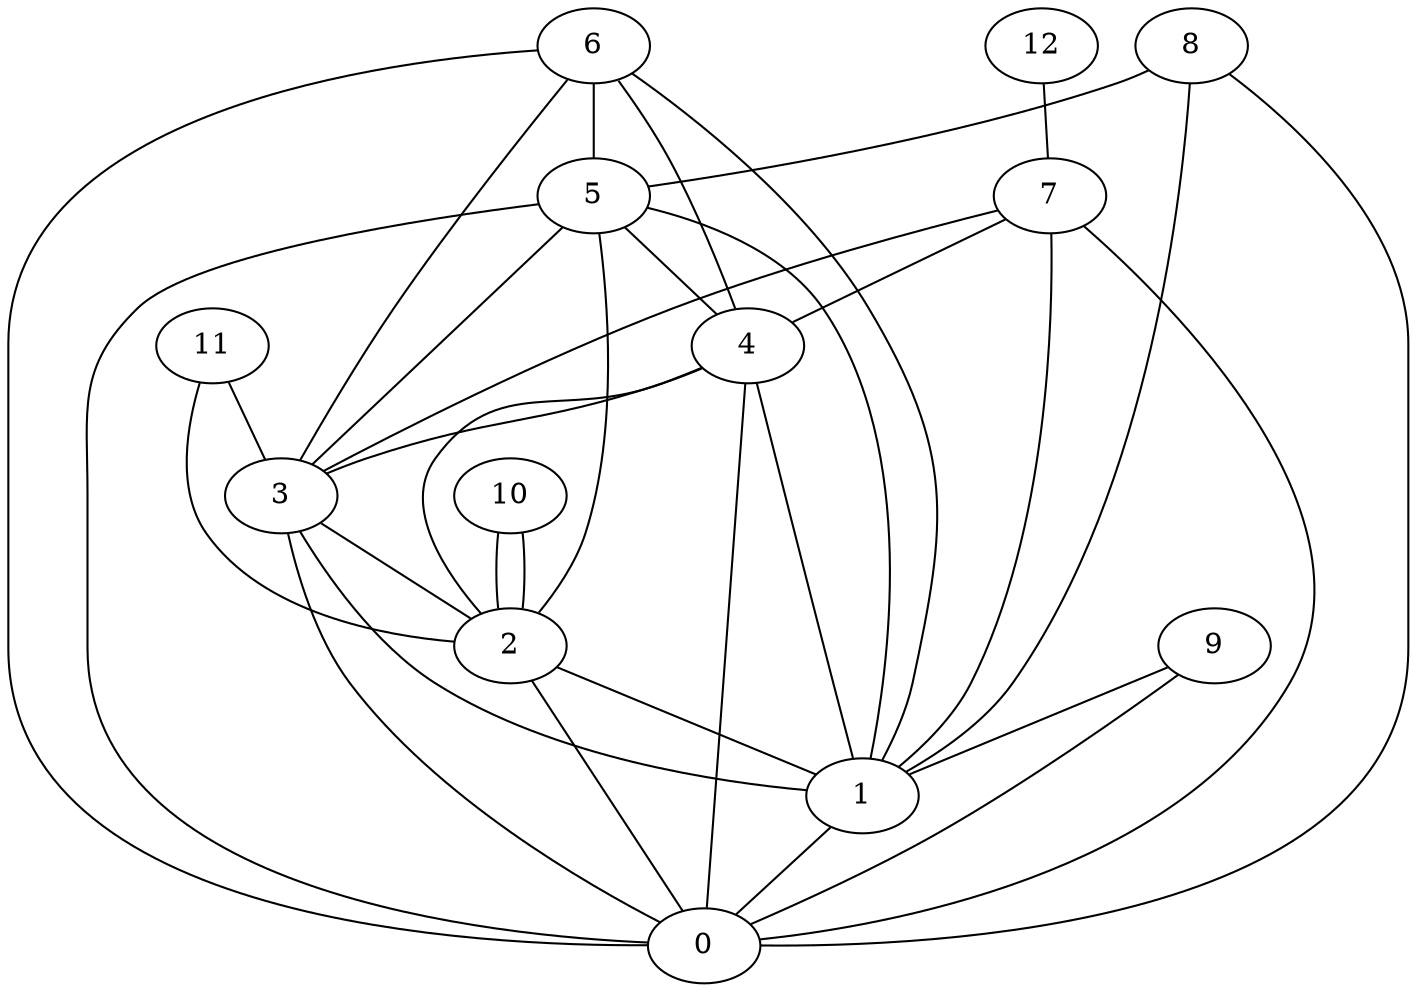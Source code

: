 graph G {
0;
1;
2;
3;
4;
5;
6;
7;
8;
9;
10;
11;
12;
12--7 ;
11--2 ;
11--3 ;
10--2 ;
10--2 ;
9--1 ;
9--0 ;
8--1 ;
8--5 ;
8--0 ;
7--3 ;
7--4 ;
7--0 ;
7--1 ;
6--0 ;
6--5 ;
6--4 ;
6--1 ;
6--3 ;
5--4 ;
5--2 ;
5--0 ;
5--1 ;
5--3 ;
4--2 ;
4--0 ;
4--3 ;
4--1 ;
3--1 ;
3--0 ;
3--2 ;
2--1 ;
2--0 ;
1--0 ;
}
